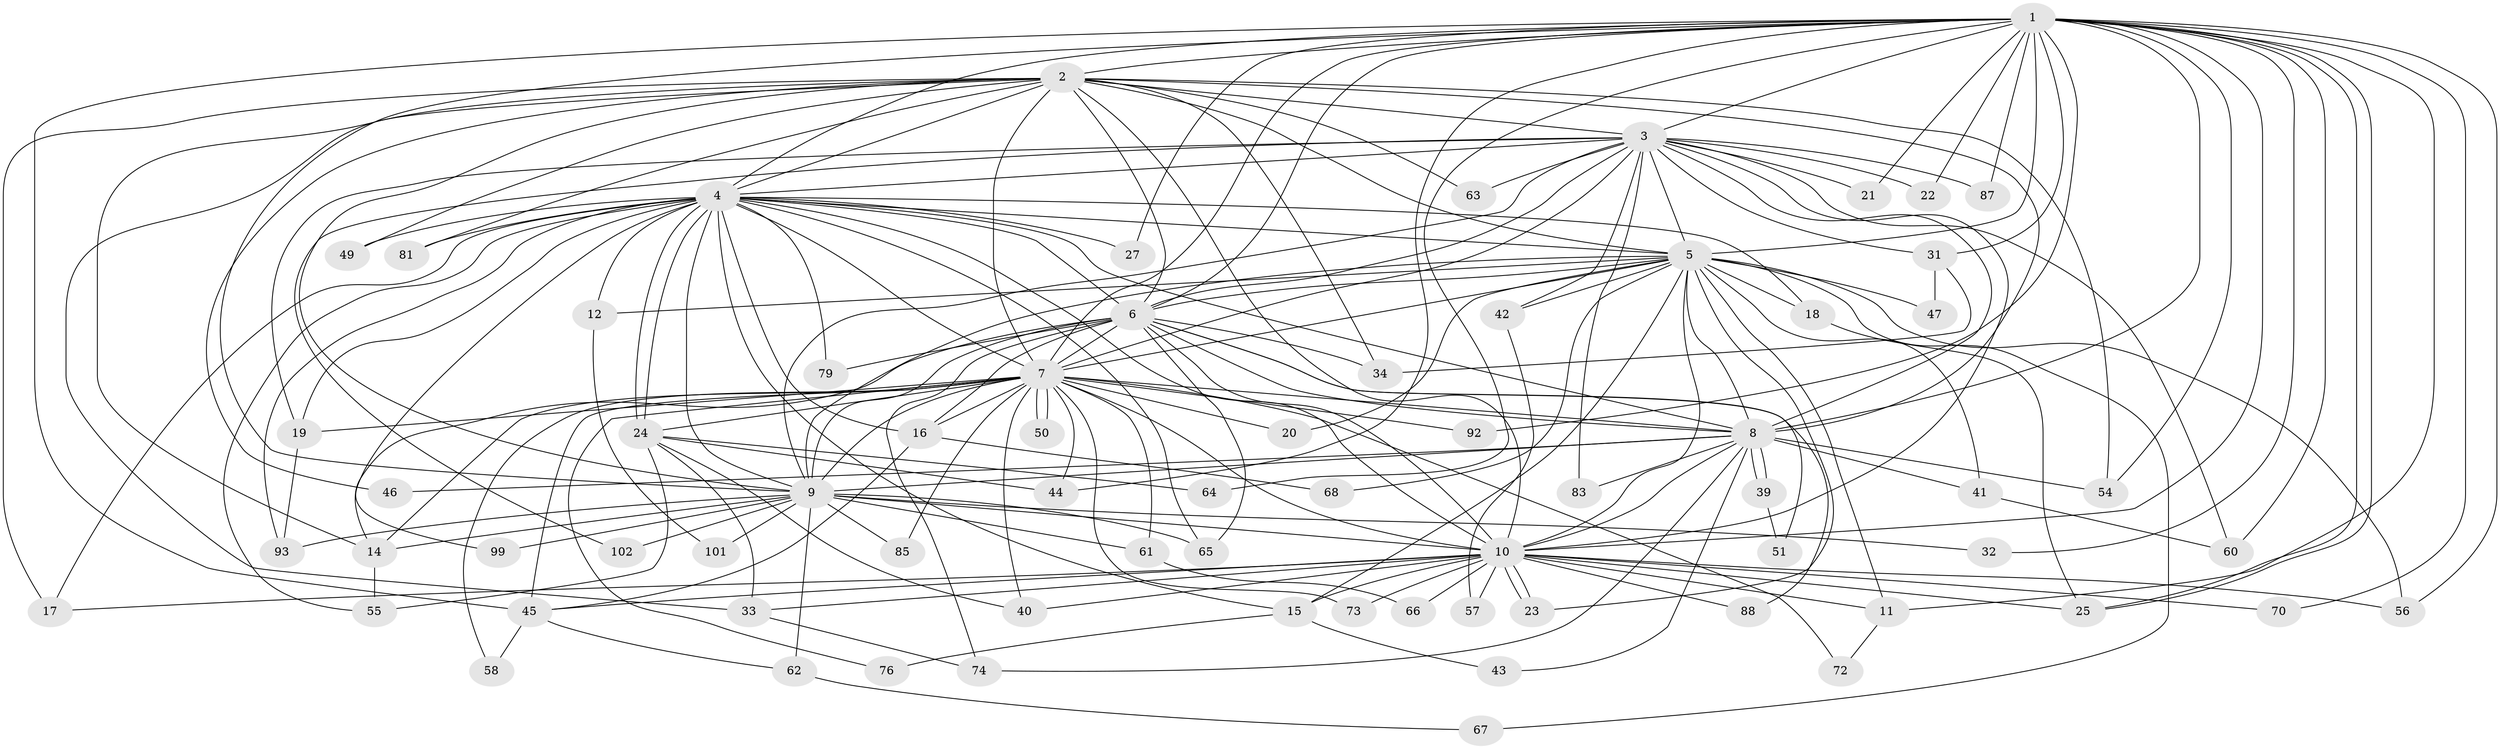 // original degree distribution, {29: 0.00980392156862745, 18: 0.0196078431372549, 19: 0.0196078431372549, 27: 0.00980392156862745, 23: 0.00980392156862745, 17: 0.00980392156862745, 26: 0.00980392156862745, 25: 0.00980392156862745, 4: 0.0784313725490196, 3: 0.24509803921568626, 5: 0.0392156862745098, 2: 0.5392156862745098}
// Generated by graph-tools (version 1.1) at 2025/17/03/04/25 18:17:33]
// undirected, 71 vertices, 191 edges
graph export_dot {
graph [start="1"]
  node [color=gray90,style=filled];
  1;
  2;
  3;
  4;
  5 [super="+69+30+13+28+38"];
  6;
  7;
  8 [super="+75"];
  9;
  10;
  11 [super="+26"];
  12;
  14 [super="+59"];
  15;
  16 [super="+29"];
  17 [super="+84"];
  18;
  19 [super="+71"];
  20;
  21;
  22;
  23 [super="+95"];
  24 [super="+37+77+35"];
  25 [super="+36+48"];
  27;
  31;
  32;
  33;
  34 [super="+82"];
  39;
  40 [super="+86"];
  41;
  42;
  43;
  44 [super="+53"];
  45 [super="+90+52"];
  46;
  47;
  49;
  50;
  51;
  54 [super="+97"];
  55 [super="+98"];
  56 [super="+94"];
  57;
  58;
  60 [super="+78"];
  61;
  62;
  63;
  64;
  65 [super="+100"];
  66;
  67;
  68;
  70;
  72;
  73;
  74 [super="+80"];
  76;
  79;
  81;
  83;
  85;
  87;
  88;
  92;
  93 [super="+96"];
  99;
  101;
  102;
  1 -- 2;
  1 -- 3;
  1 -- 4;
  1 -- 5 [weight=4];
  1 -- 6;
  1 -- 7;
  1 -- 8;
  1 -- 9;
  1 -- 10;
  1 -- 11;
  1 -- 21;
  1 -- 22;
  1 -- 25;
  1 -- 25;
  1 -- 27;
  1 -- 31;
  1 -- 32;
  1 -- 44;
  1 -- 54;
  1 -- 56;
  1 -- 64;
  1 -- 70;
  1 -- 87;
  1 -- 92;
  1 -- 60;
  1 -- 45;
  2 -- 3;
  2 -- 4;
  2 -- 5;
  2 -- 6;
  2 -- 7;
  2 -- 8;
  2 -- 9;
  2 -- 10;
  2 -- 17;
  2 -- 33;
  2 -- 34;
  2 -- 46;
  2 -- 49;
  2 -- 54;
  2 -- 63;
  2 -- 81;
  2 -- 14;
  3 -- 4;
  3 -- 5;
  3 -- 6;
  3 -- 7;
  3 -- 8;
  3 -- 9;
  3 -- 10;
  3 -- 19;
  3 -- 21;
  3 -- 22;
  3 -- 31;
  3 -- 42;
  3 -- 60;
  3 -- 63;
  3 -- 83;
  3 -- 87;
  3 -- 102;
  4 -- 5;
  4 -- 6;
  4 -- 7;
  4 -- 8 [weight=2];
  4 -- 9;
  4 -- 10;
  4 -- 12;
  4 -- 15;
  4 -- 18;
  4 -- 24 [weight=2];
  4 -- 24;
  4 -- 27;
  4 -- 49;
  4 -- 65;
  4 -- 79;
  4 -- 81;
  4 -- 93;
  4 -- 99;
  4 -- 55;
  4 -- 19;
  4 -- 17;
  4 -- 16;
  5 -- 6;
  5 -- 7;
  5 -- 8;
  5 -- 9;
  5 -- 10 [weight=2];
  5 -- 11;
  5 -- 12;
  5 -- 18;
  5 -- 41;
  5 -- 42;
  5 -- 56;
  5 -- 67;
  5 -- 68;
  5 -- 23;
  5 -- 15;
  5 -- 47;
  5 -- 20;
  6 -- 7;
  6 -- 8;
  6 -- 9;
  6 -- 10;
  6 -- 14;
  6 -- 16;
  6 -- 51;
  6 -- 65;
  6 -- 74;
  6 -- 79;
  6 -- 88;
  6 -- 34;
  7 -- 8;
  7 -- 9;
  7 -- 10;
  7 -- 14;
  7 -- 16;
  7 -- 19;
  7 -- 20;
  7 -- 45;
  7 -- 50;
  7 -- 50;
  7 -- 58;
  7 -- 61;
  7 -- 72;
  7 -- 73;
  7 -- 76;
  7 -- 85;
  7 -- 92;
  7 -- 40;
  7 -- 44;
  7 -- 24;
  8 -- 9;
  8 -- 10;
  8 -- 39;
  8 -- 39;
  8 -- 41;
  8 -- 43;
  8 -- 46;
  8 -- 83;
  8 -- 74;
  8 -- 54;
  9 -- 10;
  9 -- 32;
  9 -- 61;
  9 -- 62;
  9 -- 85;
  9 -- 93;
  9 -- 99;
  9 -- 101;
  9 -- 102;
  9 -- 65;
  9 -- 14;
  10 -- 15;
  10 -- 17;
  10 -- 23;
  10 -- 23;
  10 -- 33;
  10 -- 40;
  10 -- 45;
  10 -- 57;
  10 -- 66;
  10 -- 70;
  10 -- 73;
  10 -- 88;
  10 -- 56;
  10 -- 11;
  10 -- 25;
  11 -- 72;
  12 -- 101;
  14 -- 55;
  15 -- 43;
  15 -- 76;
  16 -- 45;
  16 -- 68;
  18 -- 25;
  19 -- 93;
  24 -- 64;
  24 -- 55;
  24 -- 40;
  24 -- 33;
  24 -- 44;
  31 -- 34;
  31 -- 47;
  33 -- 74;
  39 -- 51;
  41 -- 60;
  42 -- 57;
  45 -- 58;
  45 -- 62;
  61 -- 66;
  62 -- 67;
}
